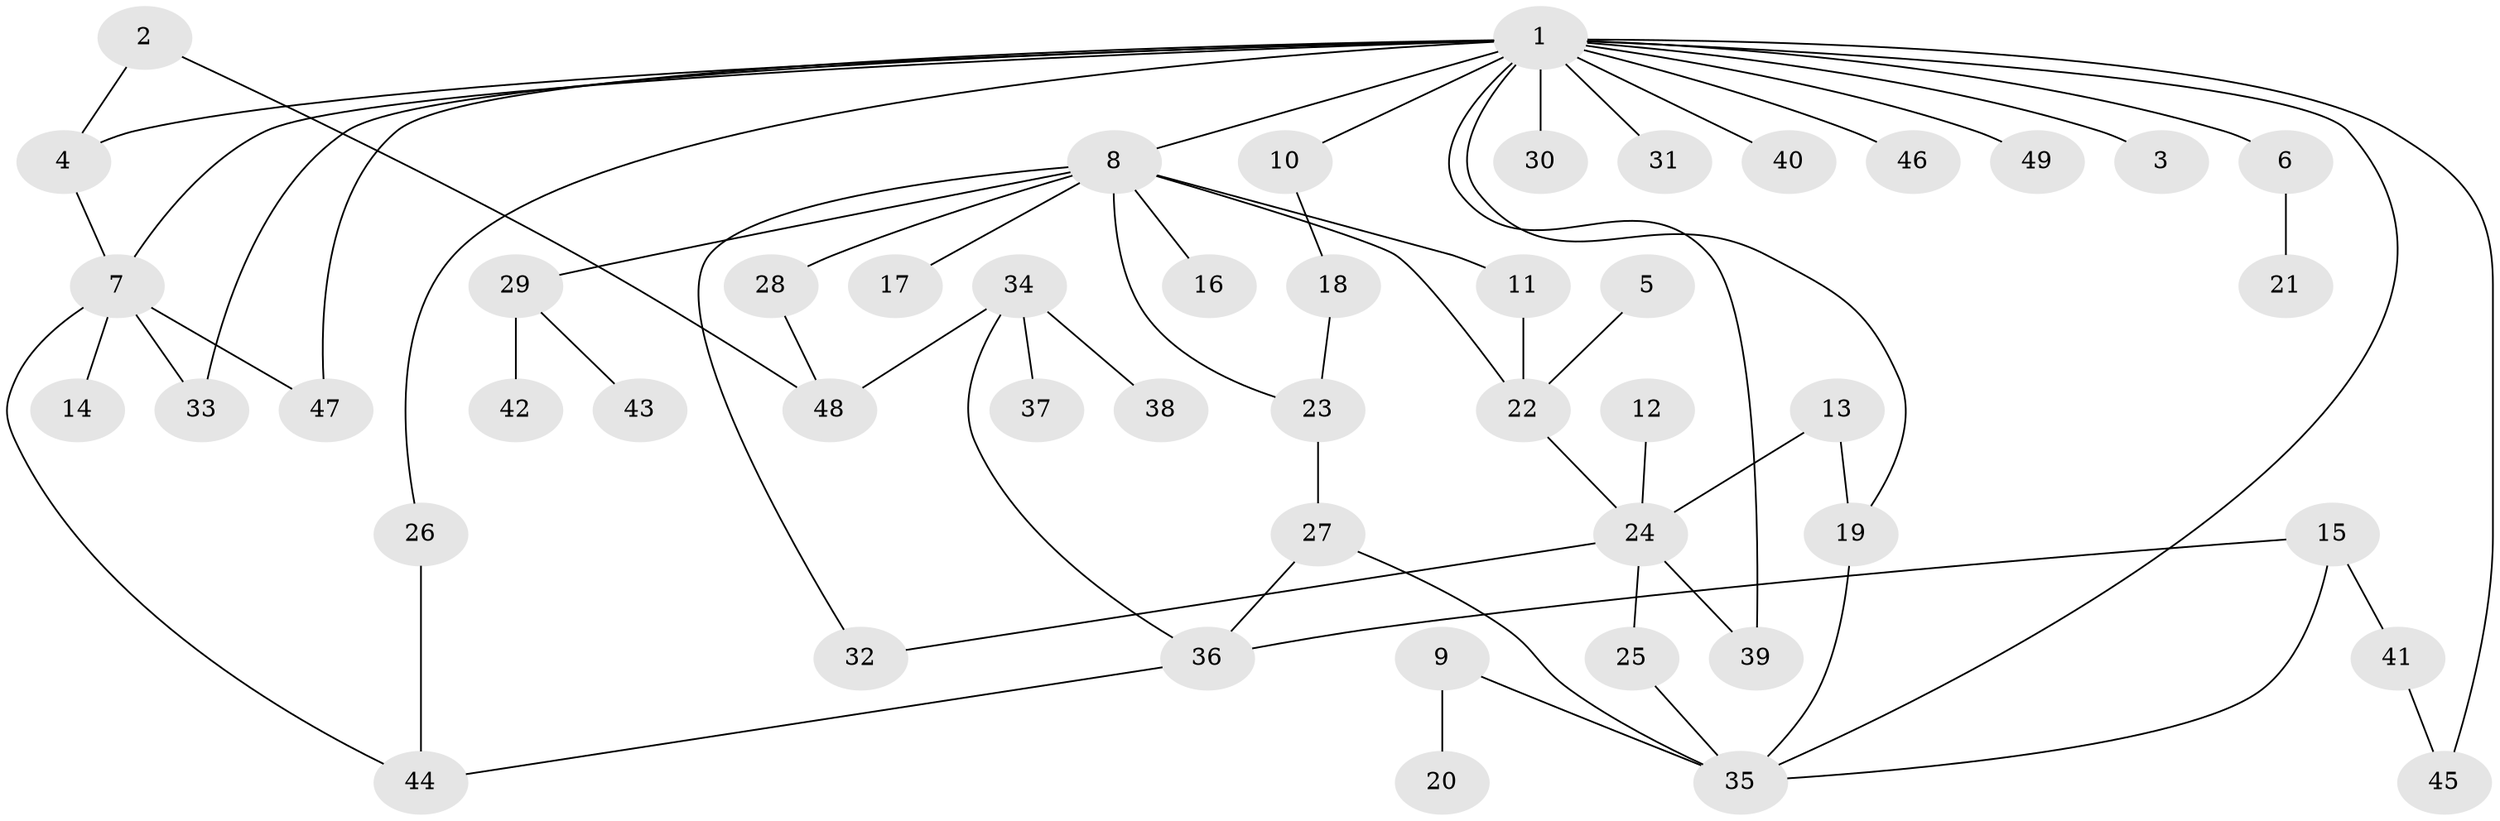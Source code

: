 // original degree distribution, {7: 0.010309278350515464, 6: 0.05154639175257732, 9: 0.010309278350515464, 4: 0.061855670103092786, 2: 0.30927835051546393, 5: 0.020618556701030927, 1: 0.35051546391752575, 3: 0.18556701030927836}
// Generated by graph-tools (version 1.1) at 2025/25/03/09/25 03:25:35]
// undirected, 49 vertices, 65 edges
graph export_dot {
graph [start="1"]
  node [color=gray90,style=filled];
  1;
  2;
  3;
  4;
  5;
  6;
  7;
  8;
  9;
  10;
  11;
  12;
  13;
  14;
  15;
  16;
  17;
  18;
  19;
  20;
  21;
  22;
  23;
  24;
  25;
  26;
  27;
  28;
  29;
  30;
  31;
  32;
  33;
  34;
  35;
  36;
  37;
  38;
  39;
  40;
  41;
  42;
  43;
  44;
  45;
  46;
  47;
  48;
  49;
  1 -- 3 [weight=1.0];
  1 -- 4 [weight=1.0];
  1 -- 6 [weight=2.0];
  1 -- 7 [weight=1.0];
  1 -- 8 [weight=1.0];
  1 -- 10 [weight=1.0];
  1 -- 19 [weight=1.0];
  1 -- 26 [weight=1.0];
  1 -- 30 [weight=1.0];
  1 -- 31 [weight=1.0];
  1 -- 33 [weight=1.0];
  1 -- 35 [weight=1.0];
  1 -- 39 [weight=1.0];
  1 -- 40 [weight=1.0];
  1 -- 45 [weight=1.0];
  1 -- 46 [weight=1.0];
  1 -- 47 [weight=1.0];
  1 -- 49 [weight=1.0];
  2 -- 4 [weight=1.0];
  2 -- 48 [weight=1.0];
  4 -- 7 [weight=1.0];
  5 -- 22 [weight=1.0];
  6 -- 21 [weight=1.0];
  7 -- 14 [weight=1.0];
  7 -- 33 [weight=1.0];
  7 -- 44 [weight=1.0];
  7 -- 47 [weight=1.0];
  8 -- 11 [weight=1.0];
  8 -- 16 [weight=1.0];
  8 -- 17 [weight=1.0];
  8 -- 22 [weight=1.0];
  8 -- 23 [weight=1.0];
  8 -- 28 [weight=1.0];
  8 -- 29 [weight=1.0];
  8 -- 32 [weight=1.0];
  9 -- 20 [weight=1.0];
  9 -- 35 [weight=1.0];
  10 -- 18 [weight=1.0];
  11 -- 22 [weight=1.0];
  12 -- 24 [weight=1.0];
  13 -- 19 [weight=1.0];
  13 -- 24 [weight=1.0];
  15 -- 35 [weight=1.0];
  15 -- 36 [weight=1.0];
  15 -- 41 [weight=1.0];
  18 -- 23 [weight=1.0];
  19 -- 35 [weight=1.0];
  22 -- 24 [weight=1.0];
  23 -- 27 [weight=1.0];
  24 -- 25 [weight=1.0];
  24 -- 32 [weight=1.0];
  24 -- 39 [weight=1.0];
  25 -- 35 [weight=1.0];
  26 -- 44 [weight=1.0];
  27 -- 35 [weight=1.0];
  27 -- 36 [weight=1.0];
  28 -- 48 [weight=1.0];
  29 -- 42 [weight=1.0];
  29 -- 43 [weight=1.0];
  34 -- 36 [weight=1.0];
  34 -- 37 [weight=1.0];
  34 -- 38 [weight=1.0];
  34 -- 48 [weight=1.0];
  36 -- 44 [weight=1.0];
  41 -- 45 [weight=1.0];
}

